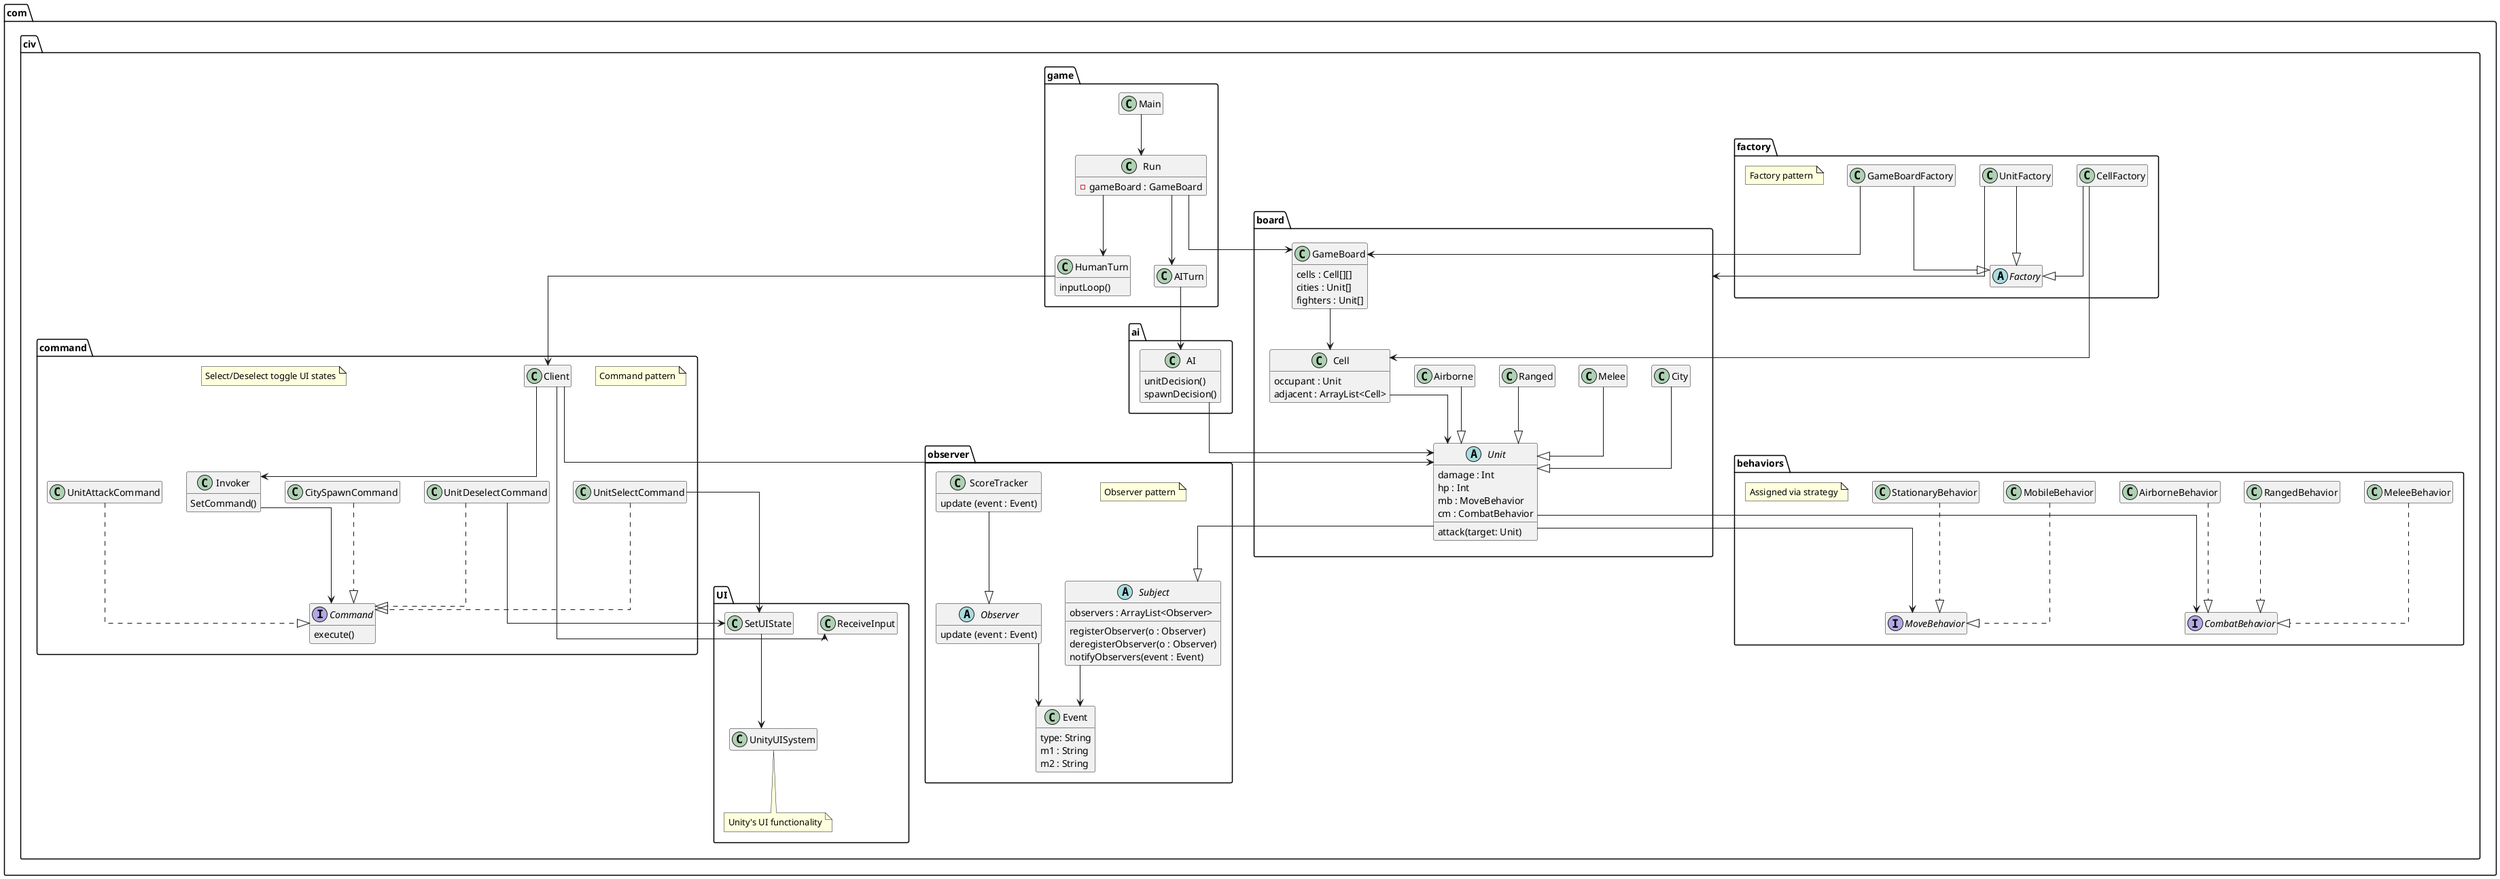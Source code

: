 @startuml

skinparam linetype ortho
hide empty members

package com.civ.board {
    class Cell {
        occupant : Unit    
        adjacent : ArrayList<Cell>
    }

    abstract class Unit {
        damage : Int
        hp : Int
        mb : MoveBehavior
        cm : CombatBehavior
        attack(target: Unit)
    }

    class City {}

    class Melee {}
    class Ranged {}
    class Airborne {}
    class GameBoard{
        cells : Cell[][]
        cities : Unit[]
        fighters : Unit[]
    }
}

package com.civ.factory {
    abstract Factory {}
    class CellFactory {

    }

    class UnitFactory {

    }

    class GameBoardFactory {}


    note as N3
    Factory pattern
    end note
}

package com.civ.behaviors {
    interface CombatBehavior {}

    interface MoveBehavior {}

    class MeleeBehavior {}
    class RangedBehavior {}
    class AirborneBehavior {}
    class MobileBehavior {}
    class StationaryBehavior {}

    note as N2
    Assigned via strategy
    end note
}

package com.civ.game {
    class Run {
        -gameBoard : GameBoard
    }

    class Main {}

    class HumanTurn{
        inputLoop()
    }

    class AITurn {

    }
}

package com.civ.ai {
    class AI {
        unitDecision()
        spawnDecision()
    }
}

package com.civ.command {
    note as NC
    Command pattern
    end note
    class Client {

    }

    interface Command {
        execute()
    }

    class UnitSelectCommand {}
    class UnitDeselectCommand {}
    class UnitAttackCommand {}
    class CitySpawnCommand {}

    class Invoker {
        SetCommand()
    }

    note as N1
    Select/Deselect toggle UI states
    end note
}

package com.civ.UI {
    class ReceiveInput {}
    class SetUIState {}
    class UnityUISystem {}

    note bottom of UnityUISystem
    Unity's UI functionality
    end note
}

package com.civ.observer {
    note as NO
    Observer pattern
    end note
    abstract class Observer {
    update (event : Event)
    }

    abstract class Subject {
        observers : ArrayList<Observer>
        registerObserver(o : Observer)
        deregisterObserver(o : Observer)
        notifyObservers(event : Event)
    }

    class ScoreTracker {
        update (event : Event)
    }

    class Event {
        type: String
        m1 : String
        m2 : String
    }
}

Unit --|> Subject

City --|> Unit
Melee --|> Unit
Ranged --|> Unit
Airborne --|> Unit

MeleeBehavior ..|> CombatBehavior
RangedBehavior ..|> CombatBehavior
AirborneBehavior ..|> CombatBehavior
MobileBehavior ..|> MoveBehavior
StationaryBehavior ..|> MoveBehavior

GameBoard --> Cell
Cell --> Unit
Unit --> CombatBehavior
Unit --> MoveBehavior

CellFactory --|> Factory
UnitFactory --|> Factory

CellFactory --> Cell
UnitFactory --> com.civ.board
GameBoardFactory --> GameBoard
GameBoardFactory --|> Factory

Main --> Run

Run --> HumanTurn
Run --> AITurn
Run --> GameBoard

AITurn --> AI

Client --> ReceiveInput
HumanTurn --> Client


UnitSelectCommand ..|> Command
UnitDeselectCommand ..|> Command
UnitAttackCommand ..|> Command
CitySpawnCommand ..|> Command

Invoker --> Command
Client --> Invoker
AI --> Unit
Client --> Unit
SetUIState --> UnityUISystem

UnitSelectCommand --> SetUIState
UnitDeselectCommand --> SetUIState

Subject --> Event
Observer --> Event

ScoreTracker --|> Observer

@enduml